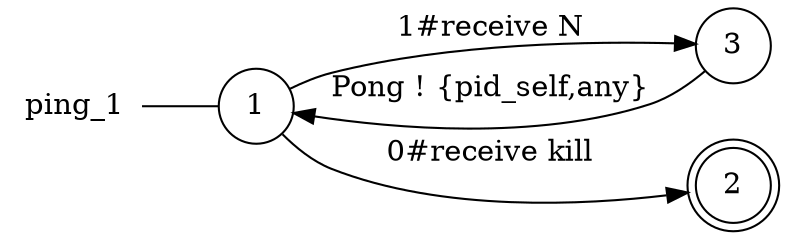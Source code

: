 digraph ping_1 {
	rankdir="LR";
	n_0 [label="ping_1", shape="plaintext"];
	n_1 [id="1", shape=circle, label="1"];
	n_0 -> n_1 [arrowhead=none];
	n_2 [id="4", shape=circle, label="3"];
	n_3 [id="2", shape=doublecircle, label="2"];

	n_2 -> n_1 [id="[$e|5]", label="Pong ! {pid_self,any}"];
	n_1 -> n_2 [id="[$e|1]", label="1#receive N"];
	n_1 -> n_3 [id="[$e|3]", label="0#receive kill"];
}

